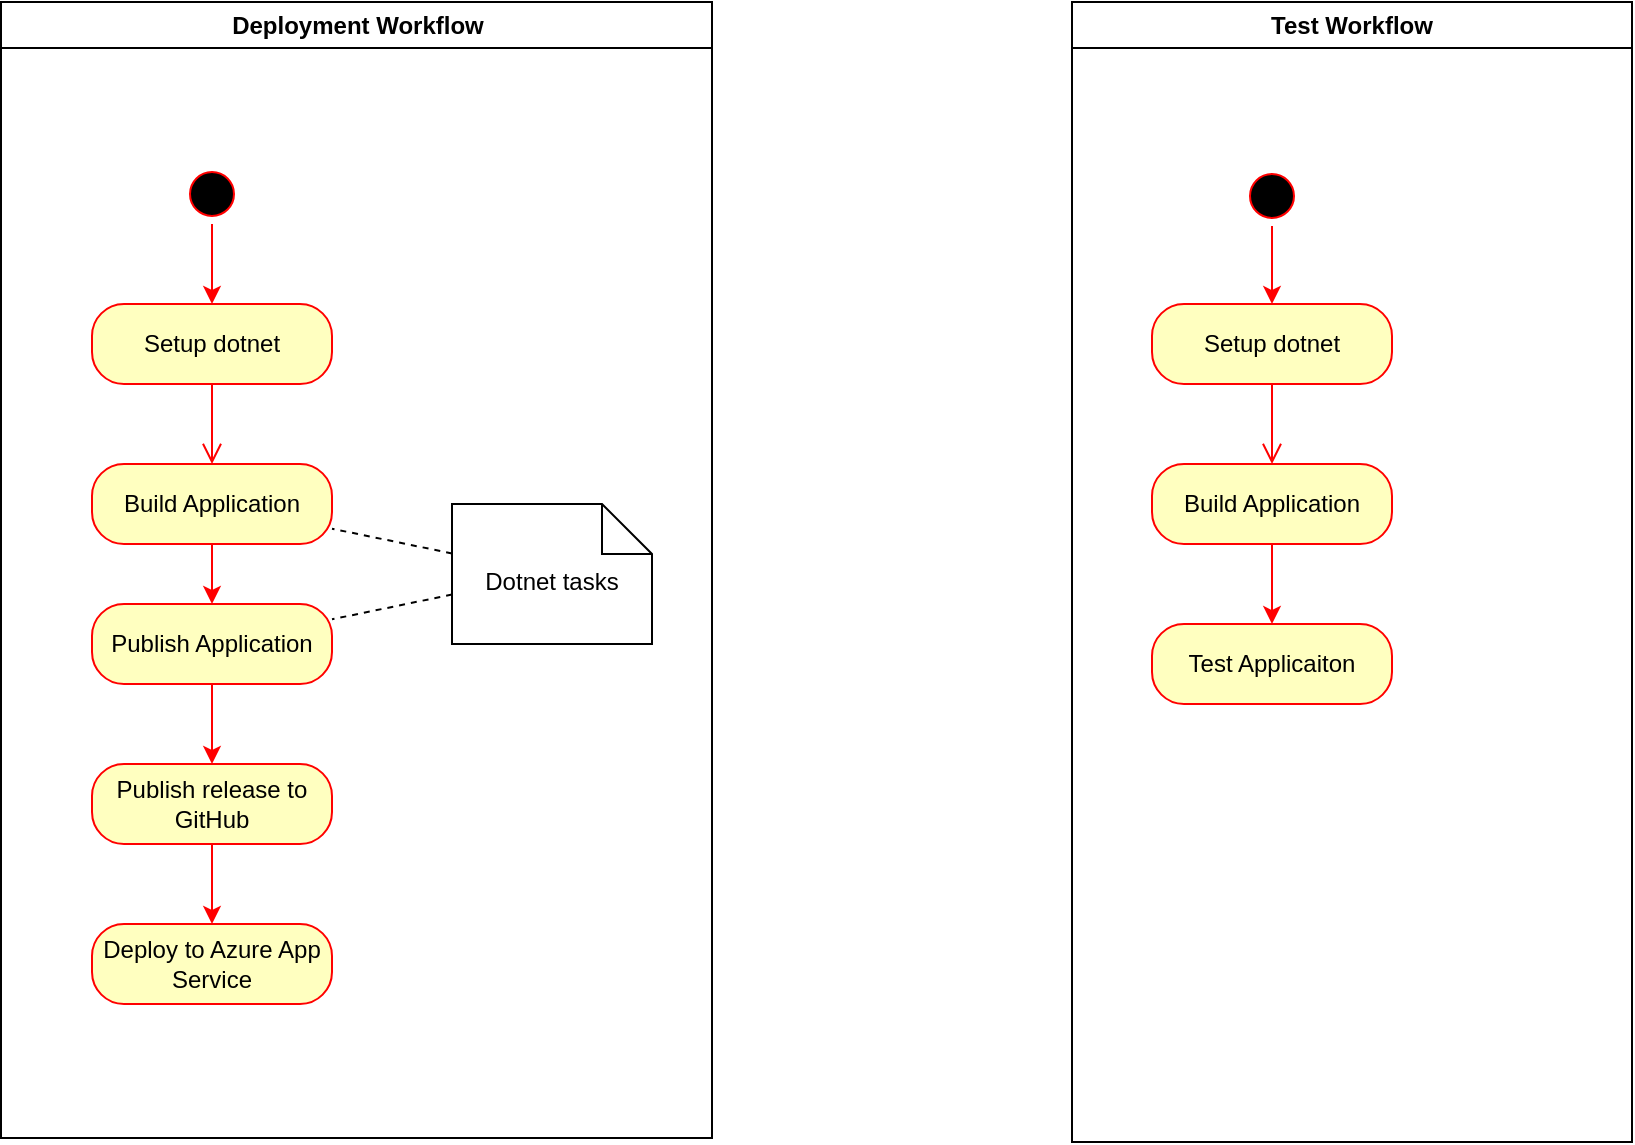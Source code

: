 <mxfile version="22.1.11" type="device">
  <diagram name="Page-1" id="e7e014a7-5840-1c2e-5031-d8a46d1fe8dd">
    <mxGraphModel dx="1209" dy="712" grid="1" gridSize="10" guides="1" tooltips="1" connect="1" arrows="1" fold="1" page="1" pageScale="1" pageWidth="1169" pageHeight="826" background="none" math="0" shadow="0">
      <root>
        <mxCell id="0" />
        <mxCell id="1" parent="0" />
        <mxCell id="2" value="Deployment Workflow" style="swimlane;whiteSpace=wrap" parent="1" vertex="1">
          <mxGeometry x="164.5" y="129" width="355.5" height="568" as="geometry" />
        </mxCell>
        <mxCell id="MHm179DWreYHlqSRU-fq-42" value="Setup dotnet" style="rounded=1;whiteSpace=wrap;html=1;arcSize=40;fontColor=#000000;fillColor=#ffffc0;strokeColor=#ff0000;" parent="2" vertex="1">
          <mxGeometry x="45.5" y="151" width="120" height="40" as="geometry" />
        </mxCell>
        <mxCell id="MHm179DWreYHlqSRU-fq-43" value="" style="edgeStyle=orthogonalEdgeStyle;html=1;verticalAlign=bottom;endArrow=open;endSize=8;strokeColor=#ff0000;rounded=0;" parent="2" source="MHm179DWreYHlqSRU-fq-42" target="MHm179DWreYHlqSRU-fq-45" edge="1">
          <mxGeometry relative="1" as="geometry">
            <mxPoint x="105.5" y="271" as="targetPoint" />
          </mxGeometry>
        </mxCell>
        <mxCell id="jF7VHnY57FPTMTN_mjNJ-4" style="edgeStyle=orthogonalEdgeStyle;rounded=0;orthogonalLoop=1;jettySize=auto;html=1;strokeColor=#FF0000;" parent="2" source="MHm179DWreYHlqSRU-fq-45" target="MHm179DWreYHlqSRU-fq-47" edge="1">
          <mxGeometry relative="1" as="geometry" />
        </mxCell>
        <mxCell id="MHm179DWreYHlqSRU-fq-45" value="Build Application" style="rounded=1;whiteSpace=wrap;html=1;arcSize=40;fontColor=#000000;fillColor=#ffffc0;strokeColor=#ff0000;" parent="2" vertex="1">
          <mxGeometry x="45.5" y="231" width="120" height="40" as="geometry" />
        </mxCell>
        <mxCell id="MHm179DWreYHlqSRU-fq-47" value="Publish Application" style="rounded=1;whiteSpace=wrap;html=1;arcSize=40;fontColor=#000000;fillColor=#ffffc0;strokeColor=#ff0000;" parent="2" vertex="1">
          <mxGeometry x="45.5" y="301" width="120" height="40" as="geometry" />
        </mxCell>
        <mxCell id="MHm179DWreYHlqSRU-fq-50" value="Dotnet tasks" style="shape=note2;boundedLbl=1;whiteSpace=wrap;html=1;size=25;verticalAlign=top;align=center;" parent="2" vertex="1">
          <mxGeometry x="225.5" y="251" width="100" height="70" as="geometry" />
        </mxCell>
        <mxCell id="MHm179DWreYHlqSRU-fq-52" value="Publish release to GitHub" style="rounded=1;whiteSpace=wrap;html=1;arcSize=40;fontColor=#000000;fillColor=#ffffc0;strokeColor=#ff0000;" parent="2" vertex="1">
          <mxGeometry x="45.5" y="381" width="120" height="40" as="geometry" />
        </mxCell>
        <mxCell id="MHm179DWreYHlqSRU-fq-46" value="" style="edgeStyle=orthogonalEdgeStyle;rounded=0;orthogonalLoop=1;jettySize=auto;html=1;strokeColor=#FF0000;" parent="2" source="MHm179DWreYHlqSRU-fq-47" target="MHm179DWreYHlqSRU-fq-52" edge="1">
          <mxGeometry relative="1" as="geometry" />
        </mxCell>
        <mxCell id="MHm179DWreYHlqSRU-fq-53" value="Deploy to Azure App Service" style="rounded=1;whiteSpace=wrap;html=1;arcSize=40;fontColor=#000000;fillColor=#ffffc0;strokeColor=#ff0000;" parent="2" vertex="1">
          <mxGeometry x="45.5" y="461" width="120" height="40" as="geometry" />
        </mxCell>
        <mxCell id="MHm179DWreYHlqSRU-fq-51" value="" style="edgeStyle=orthogonalEdgeStyle;rounded=0;orthogonalLoop=1;jettySize=auto;html=1;strokeColor=#FF0000;" parent="2" source="MHm179DWreYHlqSRU-fq-52" target="MHm179DWreYHlqSRU-fq-53" edge="1">
          <mxGeometry relative="1" as="geometry" />
        </mxCell>
        <mxCell id="MHm179DWreYHlqSRU-fq-63" value="" style="endArrow=none;dashed=1;html=1;rounded=0;" parent="2" source="MHm179DWreYHlqSRU-fq-50" target="MHm179DWreYHlqSRU-fq-45" edge="1">
          <mxGeometry width="50" height="50" relative="1" as="geometry">
            <mxPoint x="375.5" y="201" as="sourcePoint" />
            <mxPoint x="425.5" y="151" as="targetPoint" />
          </mxGeometry>
        </mxCell>
        <mxCell id="MHm179DWreYHlqSRU-fq-66" value="" style="endArrow=none;dashed=1;html=1;rounded=0;" parent="2" source="MHm179DWreYHlqSRU-fq-50" target="MHm179DWreYHlqSRU-fq-47" edge="1">
          <mxGeometry width="50" height="50" relative="1" as="geometry">
            <mxPoint x="375.5" y="201" as="sourcePoint" />
            <mxPoint x="425.5" y="151" as="targetPoint" />
          </mxGeometry>
        </mxCell>
        <mxCell id="jF7VHnY57FPTMTN_mjNJ-3" style="edgeStyle=orthogonalEdgeStyle;rounded=0;orthogonalLoop=1;jettySize=auto;html=1;strokeColor=#FF0000;" parent="2" source="MHm179DWreYHlqSRU-fq-67" target="MHm179DWreYHlqSRU-fq-42" edge="1">
          <mxGeometry relative="1" as="geometry" />
        </mxCell>
        <mxCell id="MHm179DWreYHlqSRU-fq-67" value="" style="ellipse;html=1;shape=startState;fillColor=#000000;strokeColor=#ff0000;" parent="2" vertex="1">
          <mxGeometry x="90.5" y="81" width="30" height="30" as="geometry" />
        </mxCell>
        <mxCell id="3" value="Test Workflow" style="swimlane;whiteSpace=wrap;fillColor=default;" parent="1" vertex="1">
          <mxGeometry x="700" y="129" width="280" height="570" as="geometry">
            <mxRectangle x="710" y="127" width="90" height="30" as="alternateBounds" />
          </mxGeometry>
        </mxCell>
        <mxCell id="MHm179DWreYHlqSRU-fq-69" value="Setup dotnet" style="rounded=1;whiteSpace=wrap;html=1;arcSize=40;fontColor=#000000;fillColor=#ffffc0;strokeColor=#ff0000;" parent="3" vertex="1">
          <mxGeometry x="40" y="151" width="120" height="40" as="geometry" />
        </mxCell>
        <mxCell id="MHm179DWreYHlqSRU-fq-70" value="" style="edgeStyle=orthogonalEdgeStyle;html=1;verticalAlign=bottom;endArrow=open;endSize=8;strokeColor=#ff0000;rounded=0;" parent="3" source="MHm179DWreYHlqSRU-fq-69" target="MHm179DWreYHlqSRU-fq-71" edge="1">
          <mxGeometry relative="1" as="geometry">
            <mxPoint x="100" y="271" as="targetPoint" />
          </mxGeometry>
        </mxCell>
        <mxCell id="MHm179DWreYHlqSRU-fq-75" value="" style="edgeStyle=orthogonalEdgeStyle;rounded=0;orthogonalLoop=1;jettySize=auto;html=1;strokeColor=#FF0000;" parent="3" source="MHm179DWreYHlqSRU-fq-71" target="MHm179DWreYHlqSRU-fq-74" edge="1">
          <mxGeometry relative="1" as="geometry" />
        </mxCell>
        <mxCell id="MHm179DWreYHlqSRU-fq-71" value="Build Application" style="rounded=1;whiteSpace=wrap;html=1;arcSize=40;fontColor=#000000;fillColor=#ffffc0;strokeColor=#ff0000;" parent="3" vertex="1">
          <mxGeometry x="40" y="231" width="120" height="40" as="geometry" />
        </mxCell>
        <mxCell id="jF7VHnY57FPTMTN_mjNJ-5" style="edgeStyle=orthogonalEdgeStyle;rounded=0;orthogonalLoop=1;jettySize=auto;html=1;strokeColor=#FF0000;" parent="3" source="MHm179DWreYHlqSRU-fq-72" target="MHm179DWreYHlqSRU-fq-69" edge="1">
          <mxGeometry relative="1" as="geometry" />
        </mxCell>
        <mxCell id="MHm179DWreYHlqSRU-fq-72" value="" style="ellipse;html=1;shape=startState;fillColor=#000000;strokeColor=#ff0000;" parent="3" vertex="1">
          <mxGeometry x="85" y="82" width="30" height="30" as="geometry" />
        </mxCell>
        <mxCell id="MHm179DWreYHlqSRU-fq-74" value="Test Applicaiton" style="rounded=1;whiteSpace=wrap;html=1;arcSize=40;fontColor=#000000;fillColor=#ffffc0;strokeColor=#ff0000;" parent="3" vertex="1">
          <mxGeometry x="40" y="311" width="120" height="40" as="geometry" />
        </mxCell>
      </root>
    </mxGraphModel>
  </diagram>
</mxfile>
